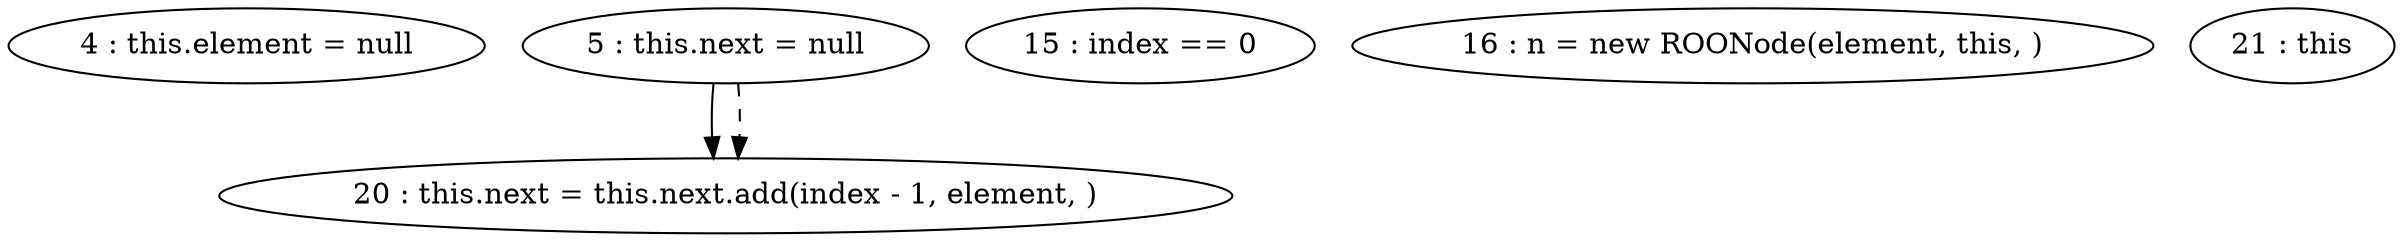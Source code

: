 digraph G {
"4 : this.element = null"
"5 : this.next = null"
"5 : this.next = null" -> "20 : this.next = this.next.add(index - 1, element, )"
"5 : this.next = null" -> "20 : this.next = this.next.add(index - 1, element, )" [style=dashed]
"15 : index == 0"
"16 : n = new ROONode(element, this, )"
"20 : this.next = this.next.add(index - 1, element, )"
"21 : this"
}